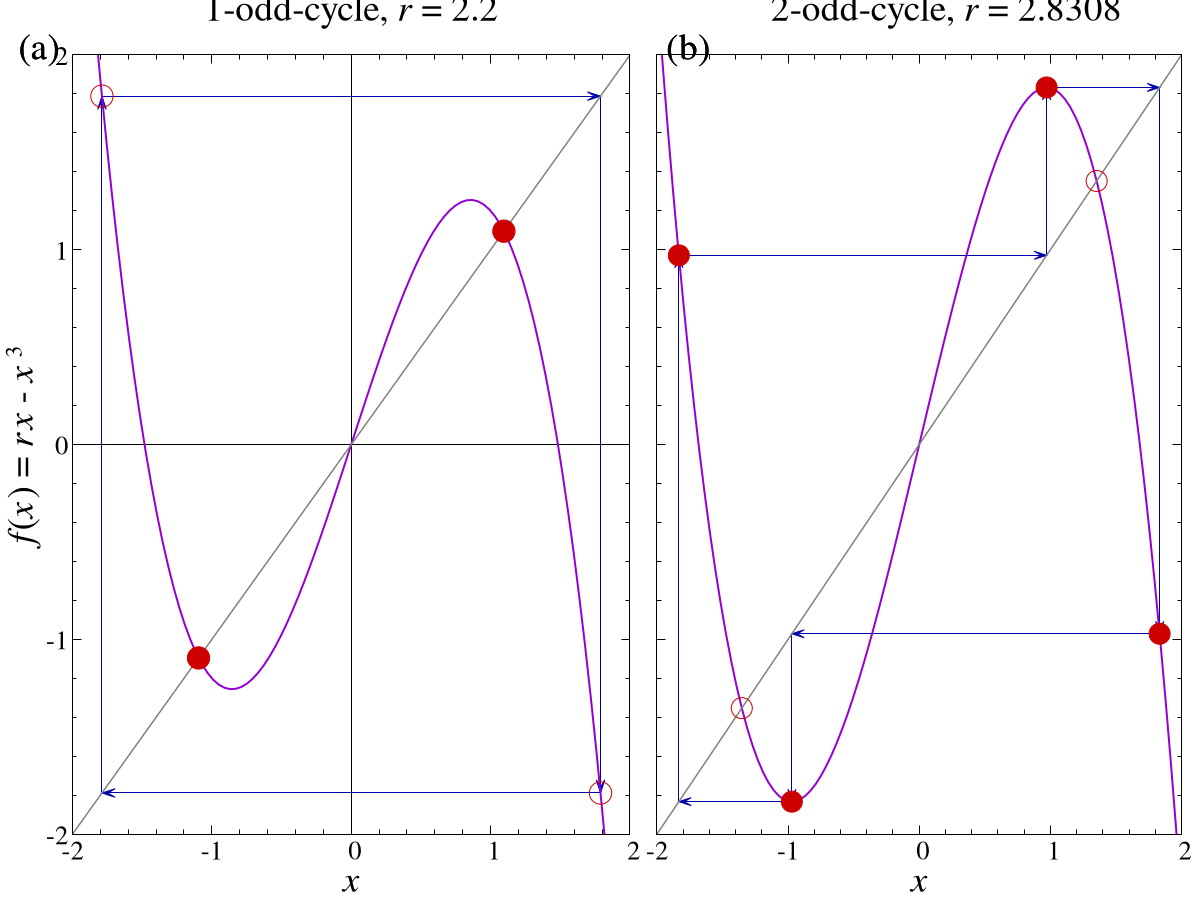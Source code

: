 unset multiplot
reset
set terminal postscript enhanced font "Times, 14" size 10,4.
set output "oddcycle.ps"
set encoding iso_8859_1

colordot = "#cc0000"

# set arrow style 1, as a thin arrow
# size length, angle (deg.), backangle (deg.)
set style arrow 1 head size 0.100, 18, 30 filled lw 1.0 lc rgb "#0000aa"

set style line 10 lt 2 lw 1.5 lc rgb "#808080"

dx = 0.015
dy = 0.050

wlft = 0.54
wrt = 1 - wlft

hormargin = 1.0

lbfont = "Times, 28"
titlefont = "Times, 28"
tcfont = "Times, 20"

set label "(a)" at screen dx,        1.0-dy  font lbfont
set label "(b)" at screen wlft + dx, 1.0-dy  font lbfont


set tmargin 2.5
set bmargin 3.0
set rmargin 2.0
set lmargin 8.0

set xlabel "{/Times-Italic x}" offset 0, 0.5 font lbfont
set xtics 1 font tcfont offset 0, 0.3
set mxtics 5

set ylabel "{/Times-Italic f}{/=8 &{i}}({/Times-Italic x}{/=8 &{i}}) = {/Times-Italic r{/=8 &{i}}x} - {/Times-Italic x}{/=22 &{i}^3}" offset -1, 0 font lbfont
set ytics 1 font tcfont offset 0.5, 0
set mytics 5

set multiplot
set size wlft, 1.0
set origin 0.0, 0.0

r = 2.2
f(x) = r*x - x*x*x
x0 = 1.78885
x1 = f(x0)
x2 = f(x1)
x3 = f(x2)
x4 = f(x3)
x5 = f(x4)
x6 = f(x5)
x7 = f(x6)
xf = sqrt(r-1);

set title "1-odd-cycle, {/Times-Italic r} = 2.2" offset 0, 0 font titlefont


# a circle at the fixed point
set object 11 circle at  xf,  xf size 0.08 front fc rgb colordot fs solid
set object 12 circle at -xf, -xf size 0.08 front fc rgb colordot fs solid
set object 13 circle at  x0,  x1 size 0.08 front fc rgb colordot fs empty
set object 14 circle at  x1,  x2 size 0.08 front fc rgb colordot fs empty

set arrow 100 from 0, -2 to 0, 2 nohead
set arrow 101 from -2, 0 to 2, 0 nohead

set arrow  1 from x0, x0 to x0, x1 as 1
set arrow  2 from x0, x1 to x1, x1 as 1
set arrow  3 from x1, x1 to x1, x2 as 1
set arrow  4 from x1, x2 to x2, x2 as 1

#set tics font "Times, 12"
tcfont = "Times, 12"


plot [-2:2][-2:2] f(x) lw 2.0 not, \
                  x    ls 10  not


unset object
unset arrow



set size wrt, 1.0
set origin wlft, 0.0
set lmargin hormargin
unset ylabel
set format y ""



r = 2.8308115141810246
x0 = sqrt(r/3)
f(x) = r*x - x*x*x
x1 = f(x0)
x2 = f(x1)
x3 = f(x2)
x4 = f(x3)
x5 = f(x4)
x6 = f(x5)
x7 = f(x6)
x8 = f(x7)
x9 = f(x8)
x10 = f(x9)
xf = sqrt(r-1);

set title "      2-odd-cycle, {/Times-Italic r} = 2.8308" font titlefont

set object 11 circle at  xf,  xf size 0.08 front fc rgb colordot fs empty
set object 12 circle at -xf, -xf size 0.08 front fc rgb colordot fs empty
set object 13 circle at  x0,  x1 size 0.08 front fc rgb colordot fs solid
set object 14 circle at  x1,  x2 size 0.08 front fc rgb colordot fs solid
set object 15 circle at  x2,  x3 size 0.08 front fc rgb colordot fs solid
set object 16 circle at  x3,  x4 size 0.08 front fc rgb colordot fs solid


set arrow  1 from x0, x0 to x0, x1 as 1
set arrow  2 from x0, x1 to x1, x1 as 1
set arrow  3 from x1, x1 to x1, x2 as 1
set arrow  4 from x1, x2 to x2, x2 as 1
set arrow  5 from x2, x2 to x2, x3 as 1
set arrow  6 from x2, x3 to x3, x3 as 1
set arrow  7 from x3, x3 to x3, x4 as 1
set arrow  8 from x3, x4 to x4, x4 as 1

plot [-2:2][-2:2] f(x) lw 2.0 not, \
                  x    ls 10  not


unset object
unset arrow






unset multiplot
unset output
set terminal wxt
reset
